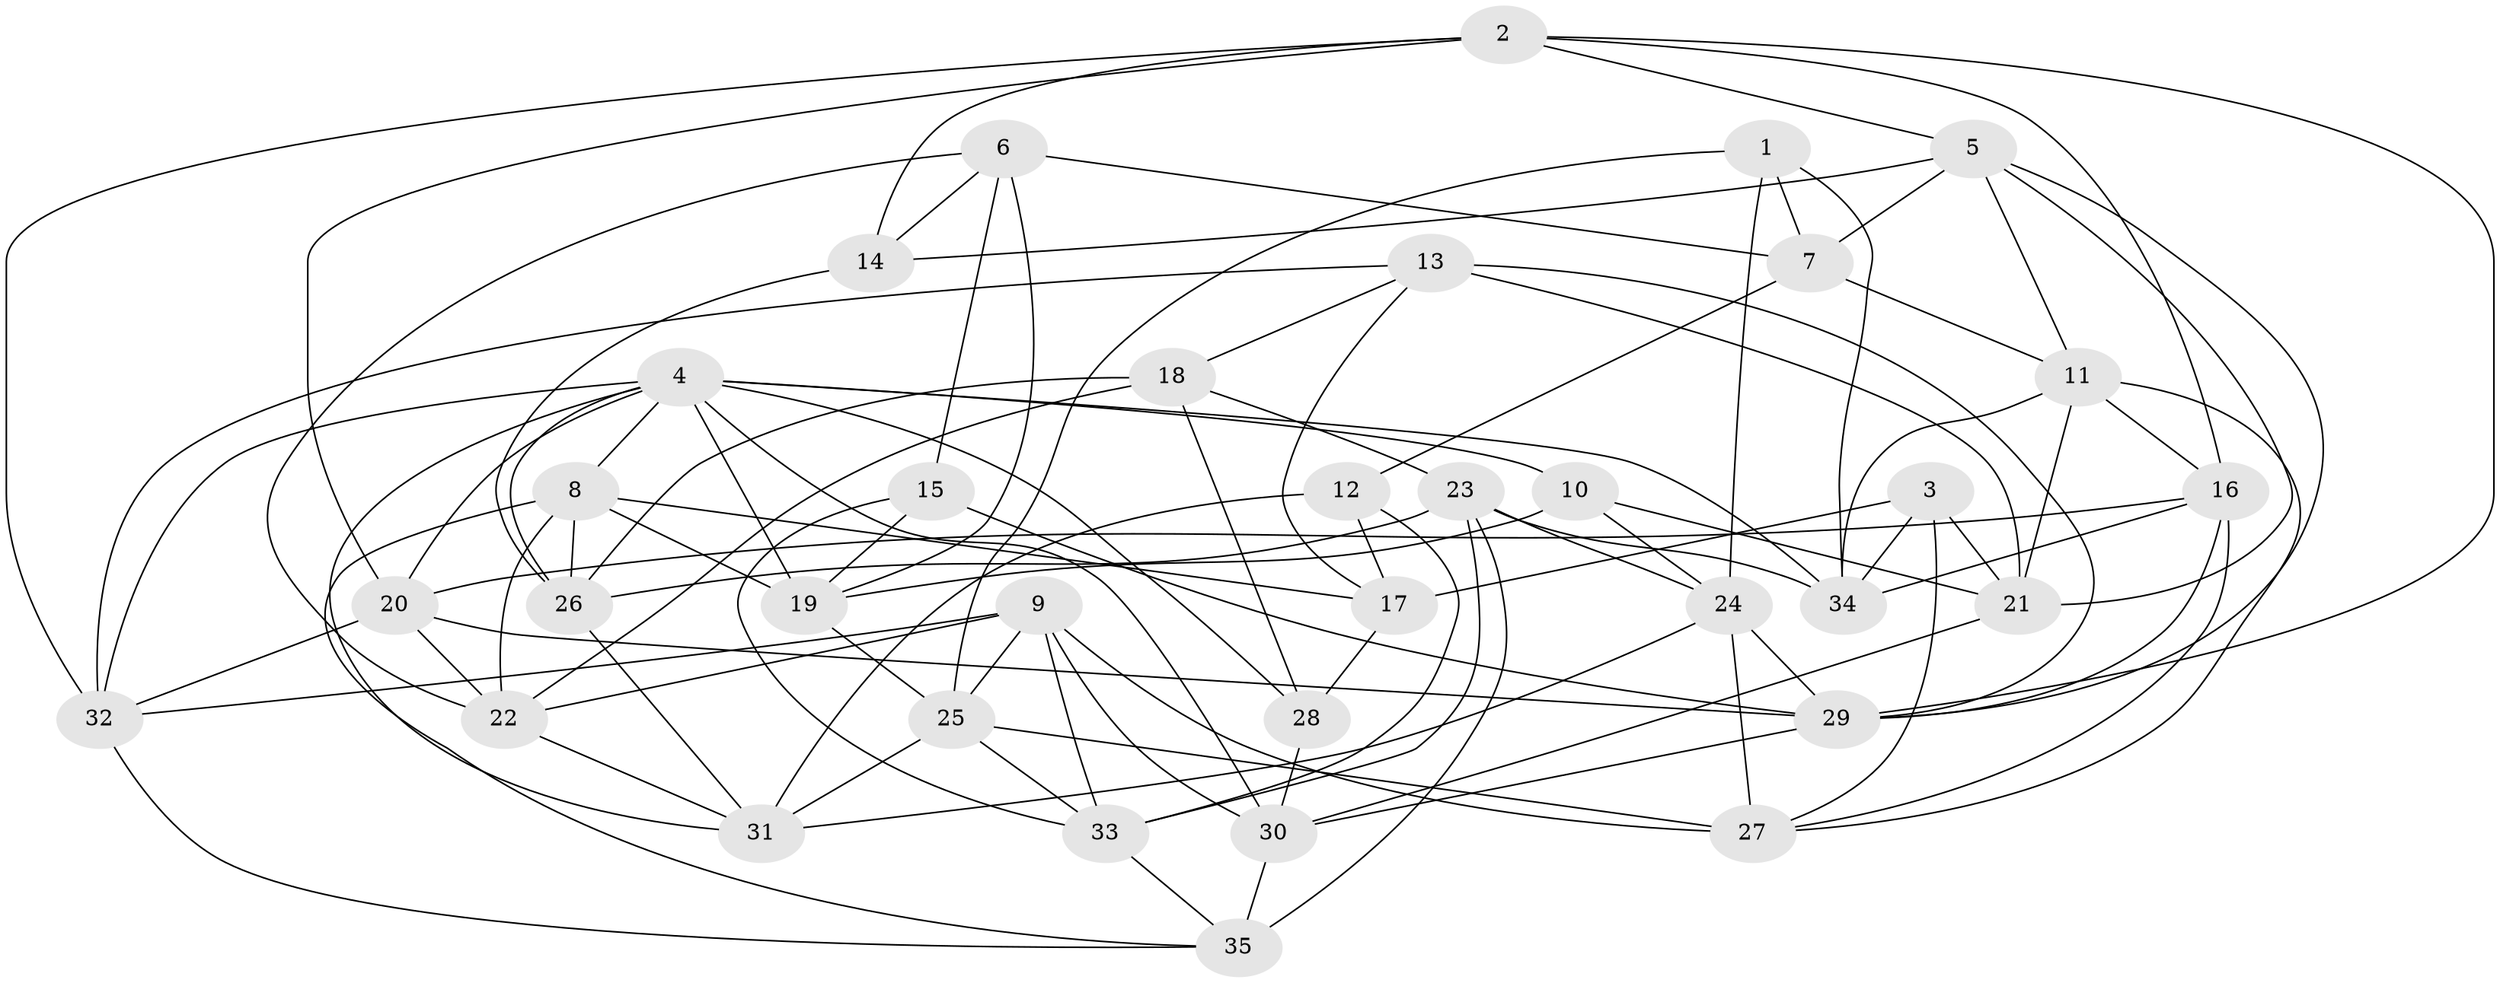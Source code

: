 // original degree distribution, {4: 1.0}
// Generated by graph-tools (version 1.1) at 2025/27/03/09/25 03:27:02]
// undirected, 35 vertices, 98 edges
graph export_dot {
graph [start="1"]
  node [color=gray90,style=filled];
  1;
  2;
  3;
  4;
  5;
  6;
  7;
  8;
  9;
  10;
  11;
  12;
  13;
  14;
  15;
  16;
  17;
  18;
  19;
  20;
  21;
  22;
  23;
  24;
  25;
  26;
  27;
  28;
  29;
  30;
  31;
  32;
  33;
  34;
  35;
  1 -- 7 [weight=1.0];
  1 -- 24 [weight=1.0];
  1 -- 25 [weight=1.0];
  1 -- 34 [weight=1.0];
  2 -- 5 [weight=1.0];
  2 -- 14 [weight=1.0];
  2 -- 16 [weight=1.0];
  2 -- 20 [weight=1.0];
  2 -- 29 [weight=1.0];
  2 -- 32 [weight=1.0];
  3 -- 17 [weight=1.0];
  3 -- 21 [weight=1.0];
  3 -- 27 [weight=1.0];
  3 -- 34 [weight=1.0];
  4 -- 8 [weight=1.0];
  4 -- 10 [weight=1.0];
  4 -- 19 [weight=1.0];
  4 -- 20 [weight=1.0];
  4 -- 26 [weight=1.0];
  4 -- 28 [weight=1.0];
  4 -- 30 [weight=1.0];
  4 -- 31 [weight=1.0];
  4 -- 32 [weight=1.0];
  4 -- 34 [weight=1.0];
  5 -- 7 [weight=1.0];
  5 -- 11 [weight=1.0];
  5 -- 14 [weight=1.0];
  5 -- 21 [weight=1.0];
  5 -- 29 [weight=1.0];
  6 -- 7 [weight=2.0];
  6 -- 14 [weight=1.0];
  6 -- 15 [weight=1.0];
  6 -- 19 [weight=1.0];
  6 -- 22 [weight=1.0];
  7 -- 11 [weight=1.0];
  7 -- 12 [weight=1.0];
  8 -- 17 [weight=1.0];
  8 -- 19 [weight=1.0];
  8 -- 22 [weight=1.0];
  8 -- 26 [weight=1.0];
  8 -- 35 [weight=1.0];
  9 -- 22 [weight=1.0];
  9 -- 25 [weight=1.0];
  9 -- 27 [weight=1.0];
  9 -- 30 [weight=1.0];
  9 -- 32 [weight=1.0];
  9 -- 33 [weight=1.0];
  10 -- 19 [weight=1.0];
  10 -- 21 [weight=1.0];
  10 -- 24 [weight=1.0];
  11 -- 16 [weight=1.0];
  11 -- 21 [weight=1.0];
  11 -- 27 [weight=1.0];
  11 -- 34 [weight=1.0];
  12 -- 17 [weight=1.0];
  12 -- 31 [weight=1.0];
  12 -- 33 [weight=1.0];
  13 -- 17 [weight=1.0];
  13 -- 18 [weight=1.0];
  13 -- 21 [weight=1.0];
  13 -- 29 [weight=2.0];
  13 -- 32 [weight=1.0];
  14 -- 26 [weight=1.0];
  15 -- 19 [weight=1.0];
  15 -- 29 [weight=1.0];
  15 -- 33 [weight=1.0];
  16 -- 20 [weight=1.0];
  16 -- 27 [weight=1.0];
  16 -- 29 [weight=1.0];
  16 -- 34 [weight=1.0];
  17 -- 28 [weight=2.0];
  18 -- 22 [weight=1.0];
  18 -- 23 [weight=1.0];
  18 -- 26 [weight=1.0];
  18 -- 28 [weight=2.0];
  19 -- 25 [weight=1.0];
  20 -- 22 [weight=1.0];
  20 -- 29 [weight=1.0];
  20 -- 32 [weight=1.0];
  21 -- 30 [weight=1.0];
  22 -- 31 [weight=1.0];
  23 -- 24 [weight=1.0];
  23 -- 26 [weight=1.0];
  23 -- 33 [weight=1.0];
  23 -- 34 [weight=1.0];
  23 -- 35 [weight=1.0];
  24 -- 27 [weight=1.0];
  24 -- 29 [weight=1.0];
  24 -- 31 [weight=1.0];
  25 -- 27 [weight=1.0];
  25 -- 31 [weight=1.0];
  25 -- 33 [weight=1.0];
  26 -- 31 [weight=1.0];
  28 -- 30 [weight=1.0];
  29 -- 30 [weight=2.0];
  30 -- 35 [weight=2.0];
  32 -- 35 [weight=1.0];
  33 -- 35 [weight=1.0];
}
